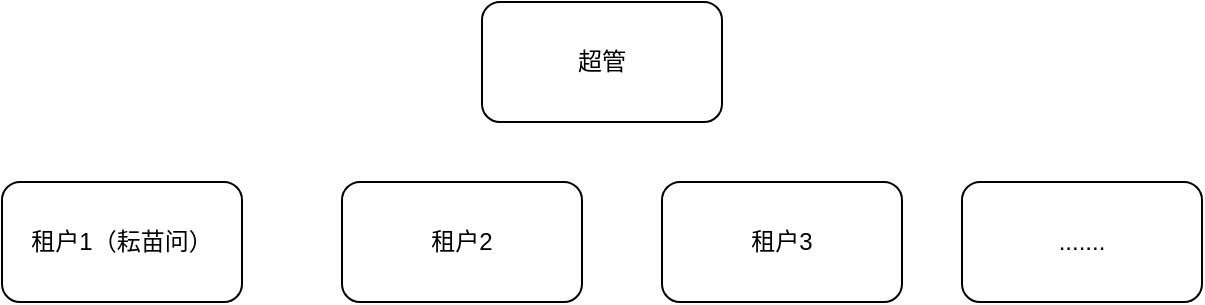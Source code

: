 <mxfile version="24.6.5" type="github">
  <diagram name="第 1 页" id="IZGBzShmuUM7c1WVkrml">
    <mxGraphModel dx="1050" dy="594" grid="1" gridSize="10" guides="1" tooltips="1" connect="1" arrows="1" fold="1" page="1" pageScale="1" pageWidth="827" pageHeight="1169" math="0" shadow="0">
      <root>
        <mxCell id="0" />
        <mxCell id="1" parent="0" />
        <mxCell id="J6FEf__3X4Ce-S_Hou68-1" value="超管" style="rounded=1;whiteSpace=wrap;html=1;" vertex="1" parent="1">
          <mxGeometry x="350" y="80" width="120" height="60" as="geometry" />
        </mxCell>
        <mxCell id="J6FEf__3X4Ce-S_Hou68-2" value="租户2" style="rounded=1;whiteSpace=wrap;html=1;" vertex="1" parent="1">
          <mxGeometry x="280" y="170" width="120" height="60" as="geometry" />
        </mxCell>
        <mxCell id="J6FEf__3X4Ce-S_Hou68-3" value="租户1（耘苗问）" style="rounded=1;whiteSpace=wrap;html=1;" vertex="1" parent="1">
          <mxGeometry x="110" y="170" width="120" height="60" as="geometry" />
        </mxCell>
        <mxCell id="J6FEf__3X4Ce-S_Hou68-4" value="租户3" style="rounded=1;whiteSpace=wrap;html=1;" vertex="1" parent="1">
          <mxGeometry x="440" y="170" width="120" height="60" as="geometry" />
        </mxCell>
        <mxCell id="J6FEf__3X4Ce-S_Hou68-5" value="......." style="rounded=1;whiteSpace=wrap;html=1;" vertex="1" parent="1">
          <mxGeometry x="590" y="170" width="120" height="60" as="geometry" />
        </mxCell>
      </root>
    </mxGraphModel>
  </diagram>
</mxfile>

